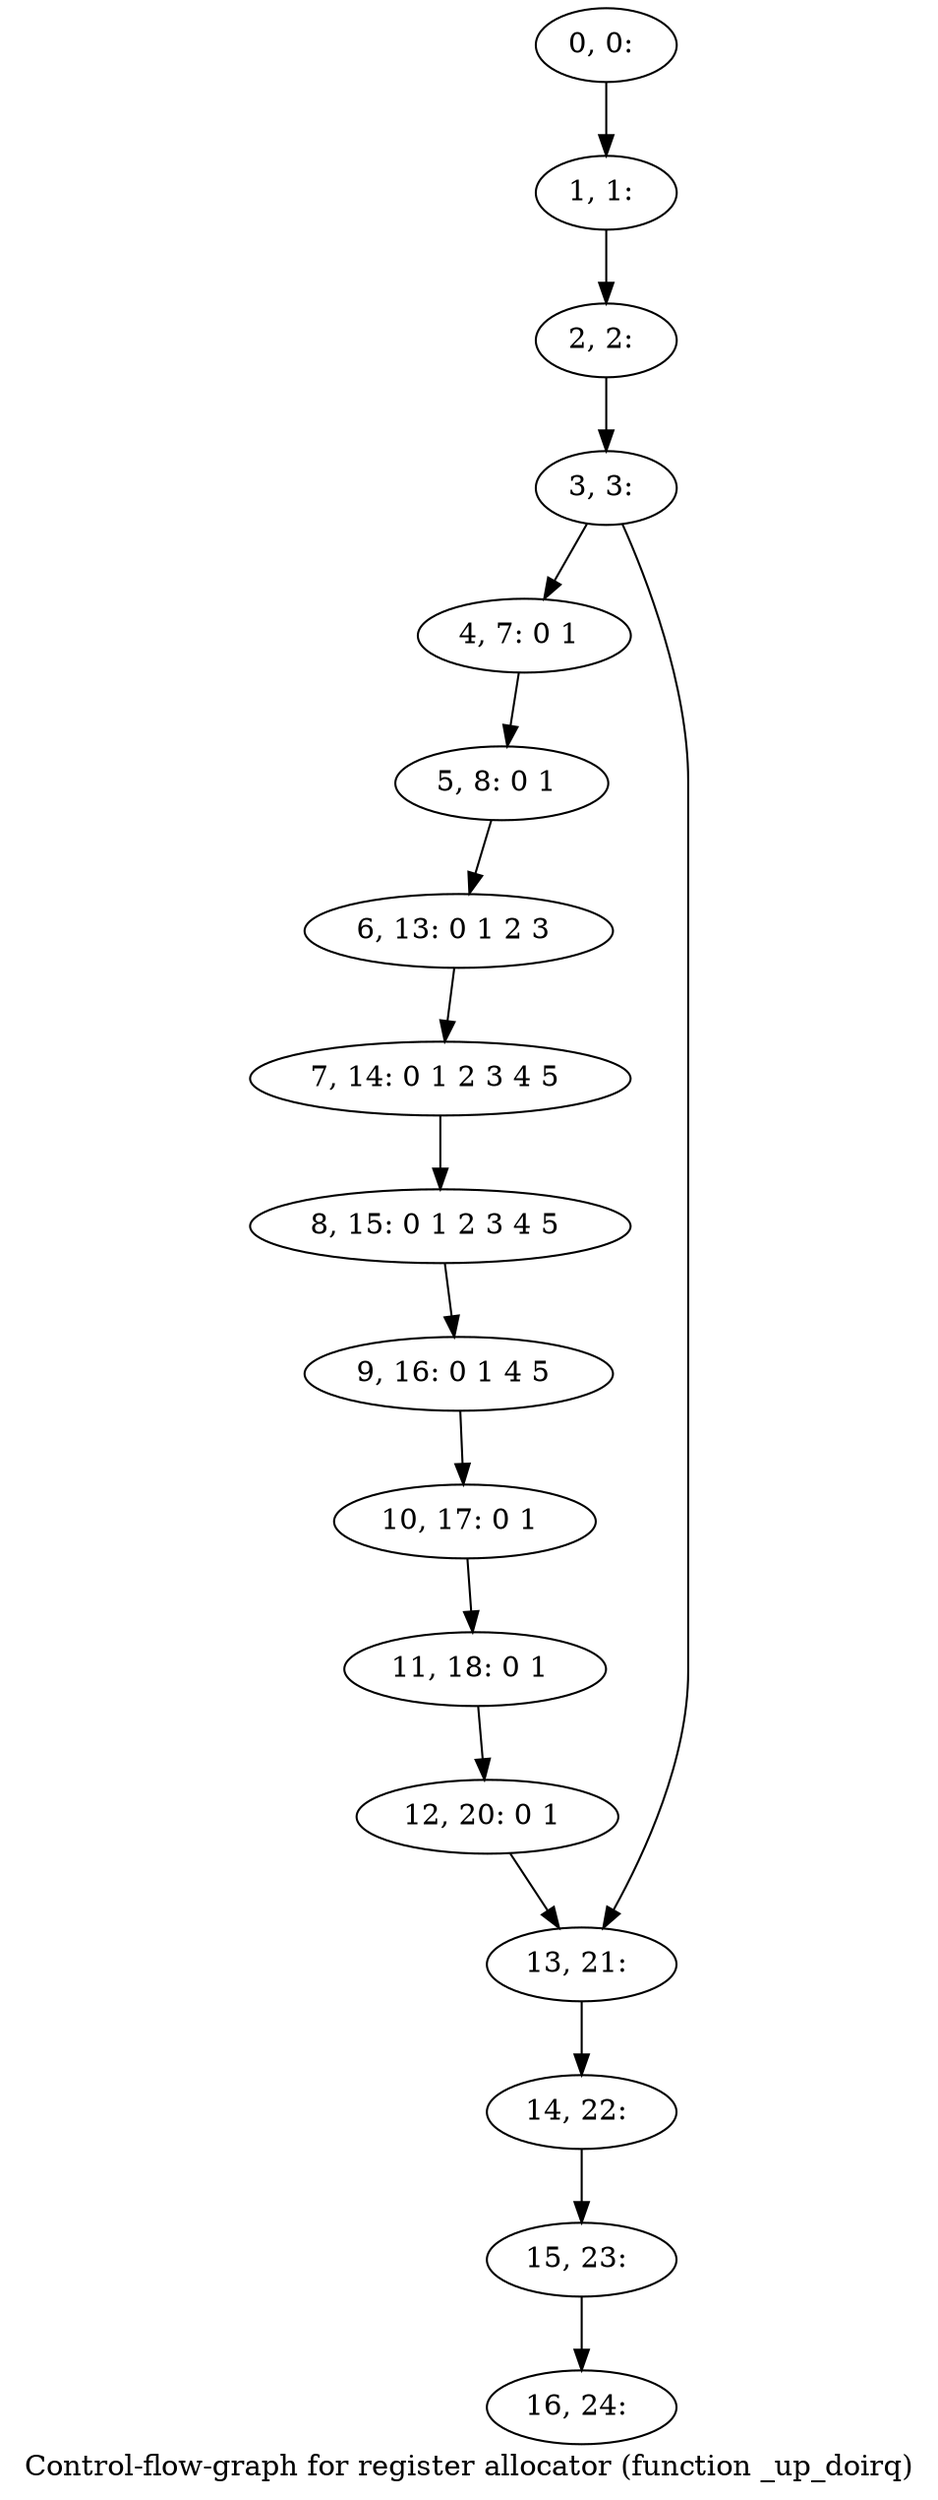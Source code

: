 digraph G {
graph [label="Control-flow-graph for register allocator (function _up_doirq)"]
0[label="0, 0: "];
1[label="1, 1: "];
2[label="2, 2: "];
3[label="3, 3: "];
4[label="4, 7: 0 1 "];
5[label="5, 8: 0 1 "];
6[label="6, 13: 0 1 2 3 "];
7[label="7, 14: 0 1 2 3 4 5 "];
8[label="8, 15: 0 1 2 3 4 5 "];
9[label="9, 16: 0 1 4 5 "];
10[label="10, 17: 0 1 "];
11[label="11, 18: 0 1 "];
12[label="12, 20: 0 1 "];
13[label="13, 21: "];
14[label="14, 22: "];
15[label="15, 23: "];
16[label="16, 24: "];
0->1 ;
1->2 ;
2->3 ;
3->4 ;
3->13 ;
4->5 ;
5->6 ;
6->7 ;
7->8 ;
8->9 ;
9->10 ;
10->11 ;
11->12 ;
12->13 ;
13->14 ;
14->15 ;
15->16 ;
}
